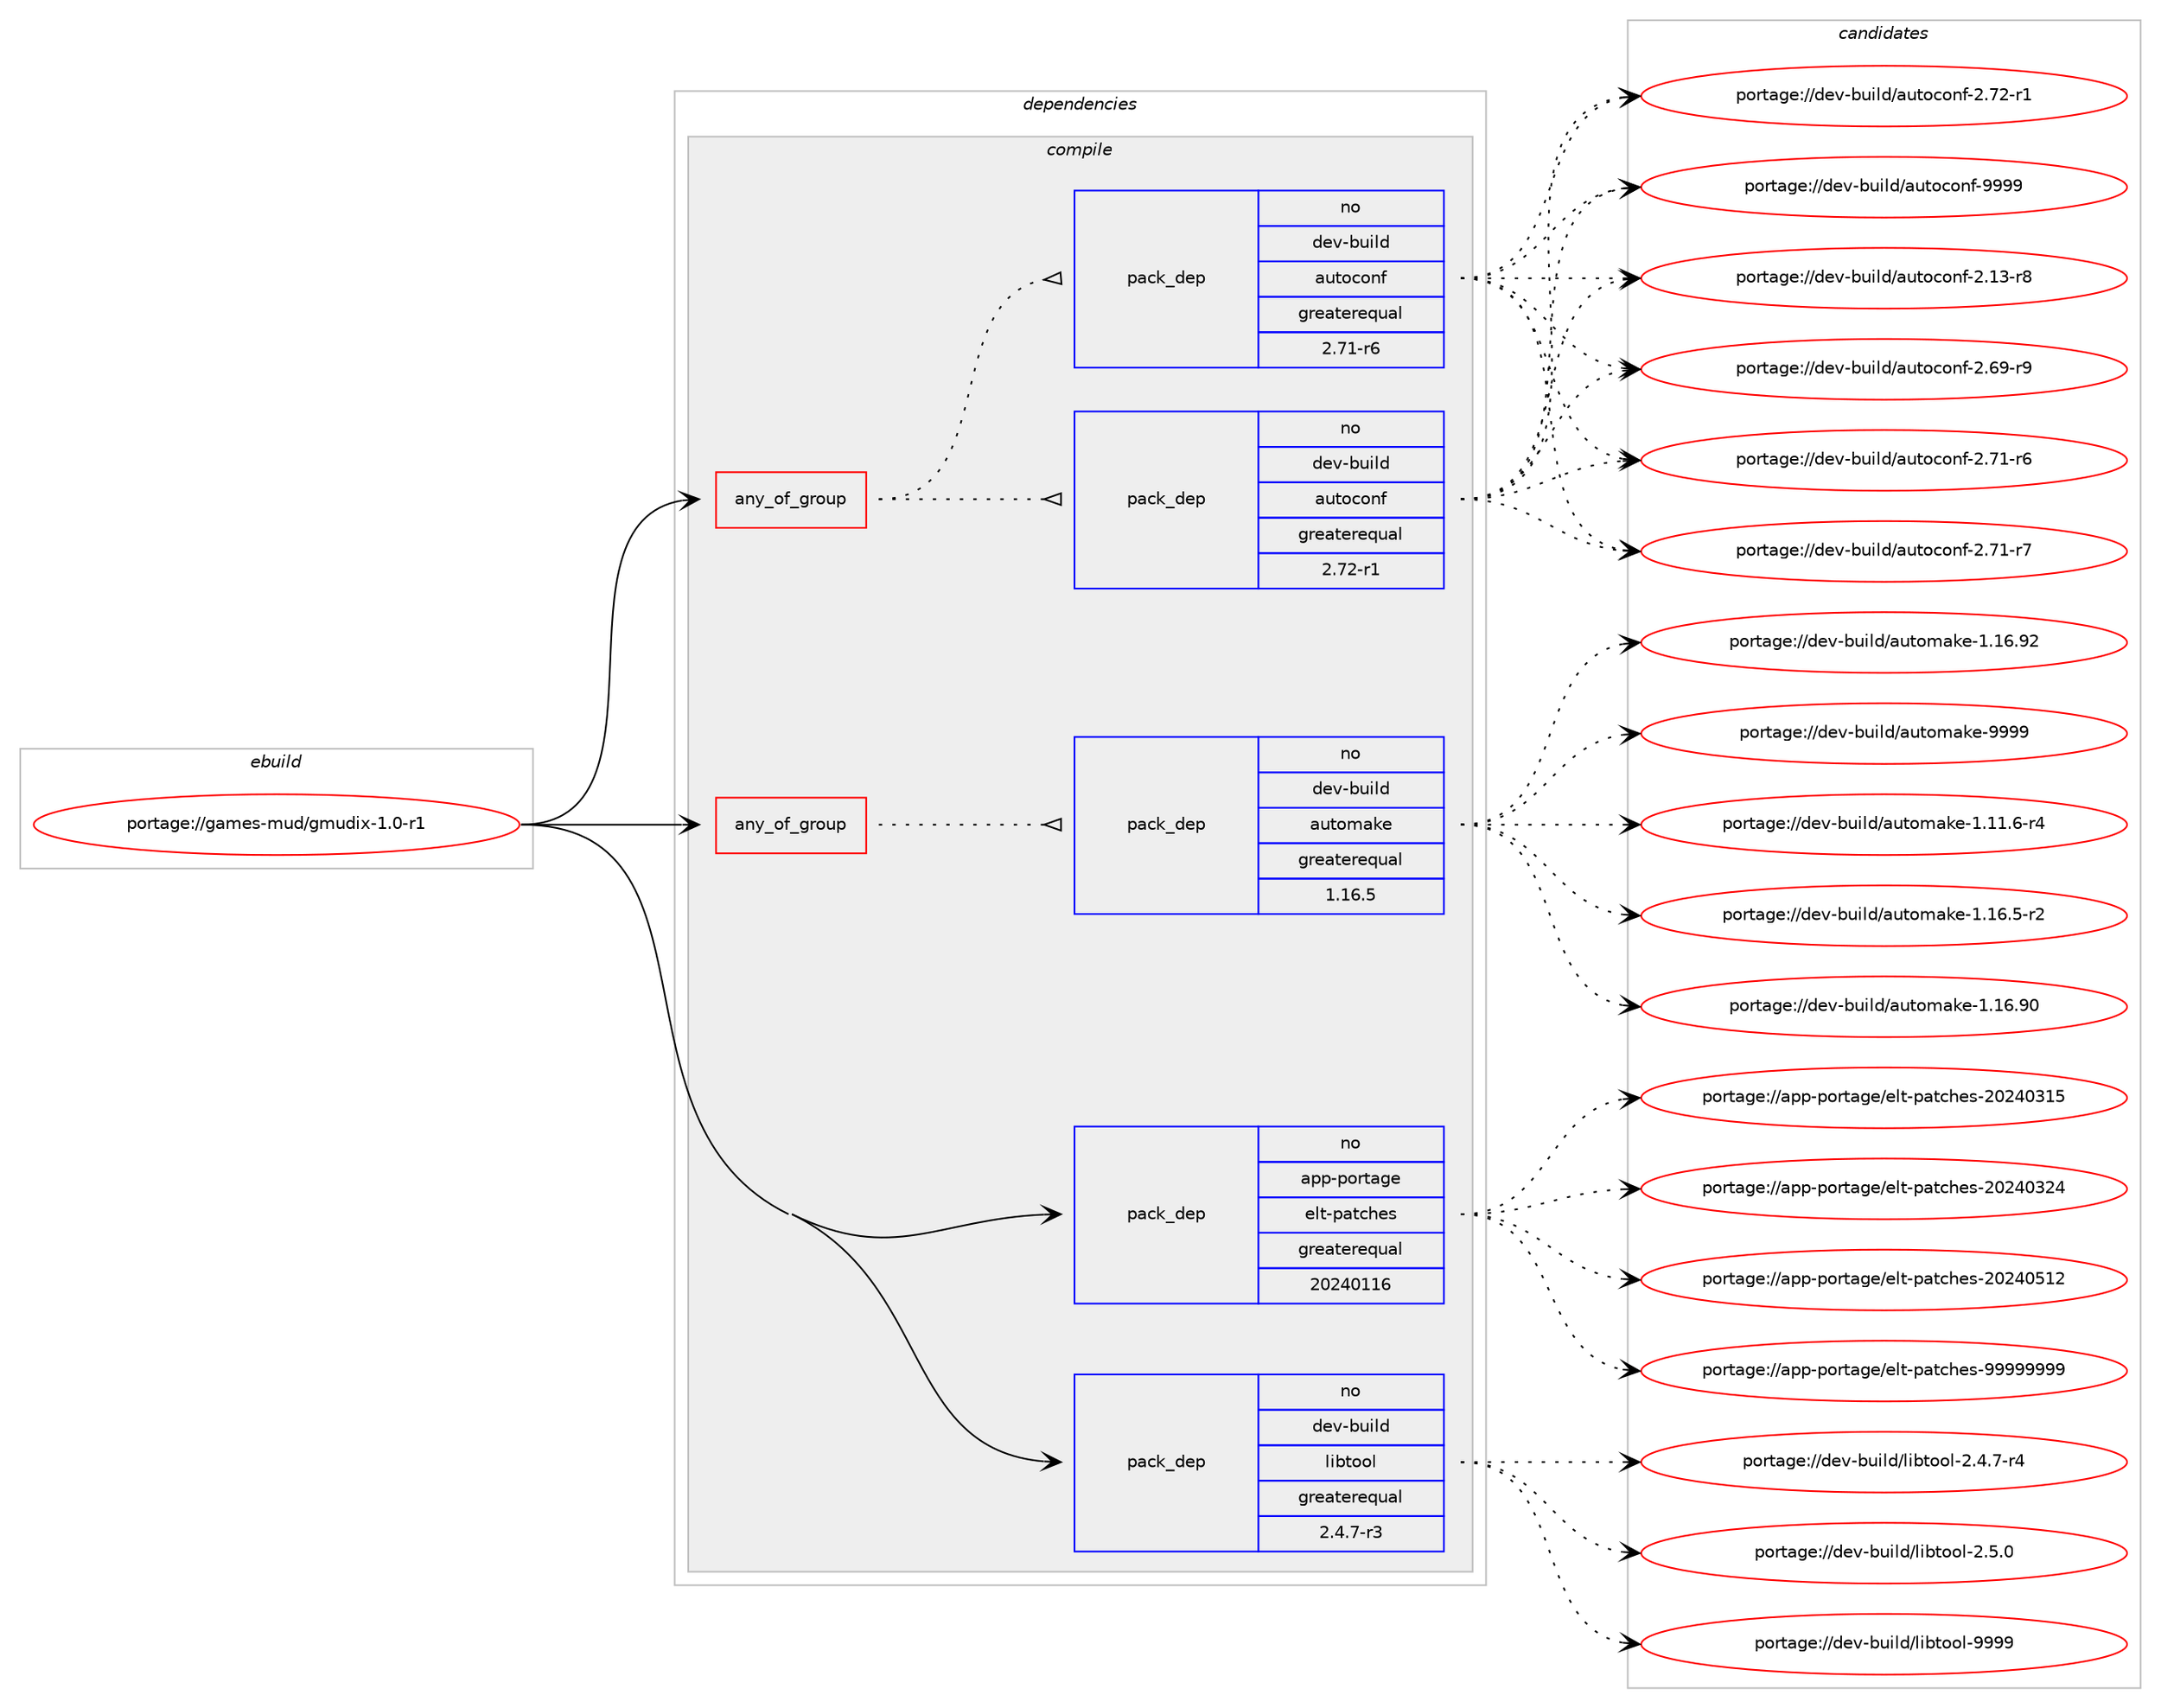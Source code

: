 digraph prolog {

# *************
# Graph options
# *************

newrank=true;
concentrate=true;
compound=true;
graph [rankdir=LR,fontname=Helvetica,fontsize=10,ranksep=1.5];#, ranksep=2.5, nodesep=0.2];
edge  [arrowhead=vee];
node  [fontname=Helvetica,fontsize=10];

# **********
# The ebuild
# **********

subgraph cluster_leftcol {
color=gray;
rank=same;
label=<<i>ebuild</i>>;
id [label="portage://games-mud/gmudix-1.0-r1", color=red, width=4, href="../games-mud/gmudix-1.0-r1.svg"];
}

# ****************
# The dependencies
# ****************

subgraph cluster_midcol {
color=gray;
label=<<i>dependencies</i>>;
subgraph cluster_compile {
fillcolor="#eeeeee";
style=filled;
label=<<i>compile</i>>;
subgraph any1337 {
dependency115914 [label=<<TABLE BORDER="0" CELLBORDER="1" CELLSPACING="0" CELLPADDING="4"><TR><TD CELLPADDING="10">any_of_group</TD></TR></TABLE>>, shape=none, color=red];subgraph pack51672 {
dependency115915 [label=<<TABLE BORDER="0" CELLBORDER="1" CELLSPACING="0" CELLPADDING="4" WIDTH="220"><TR><TD ROWSPAN="6" CELLPADDING="30">pack_dep</TD></TR><TR><TD WIDTH="110">no</TD></TR><TR><TD>dev-build</TD></TR><TR><TD>autoconf</TD></TR><TR><TD>greaterequal</TD></TR><TR><TD>2.72-r1</TD></TR></TABLE>>, shape=none, color=blue];
}
dependency115914:e -> dependency115915:w [weight=20,style="dotted",arrowhead="oinv"];
subgraph pack51673 {
dependency115916 [label=<<TABLE BORDER="0" CELLBORDER="1" CELLSPACING="0" CELLPADDING="4" WIDTH="220"><TR><TD ROWSPAN="6" CELLPADDING="30">pack_dep</TD></TR><TR><TD WIDTH="110">no</TD></TR><TR><TD>dev-build</TD></TR><TR><TD>autoconf</TD></TR><TR><TD>greaterequal</TD></TR><TR><TD>2.71-r6</TD></TR></TABLE>>, shape=none, color=blue];
}
dependency115914:e -> dependency115916:w [weight=20,style="dotted",arrowhead="oinv"];
}
id:e -> dependency115914:w [weight=20,style="solid",arrowhead="vee"];
subgraph any1338 {
dependency115917 [label=<<TABLE BORDER="0" CELLBORDER="1" CELLSPACING="0" CELLPADDING="4"><TR><TD CELLPADDING="10">any_of_group</TD></TR></TABLE>>, shape=none, color=red];subgraph pack51674 {
dependency115918 [label=<<TABLE BORDER="0" CELLBORDER="1" CELLSPACING="0" CELLPADDING="4" WIDTH="220"><TR><TD ROWSPAN="6" CELLPADDING="30">pack_dep</TD></TR><TR><TD WIDTH="110">no</TD></TR><TR><TD>dev-build</TD></TR><TR><TD>automake</TD></TR><TR><TD>greaterequal</TD></TR><TR><TD>1.16.5</TD></TR></TABLE>>, shape=none, color=blue];
}
dependency115917:e -> dependency115918:w [weight=20,style="dotted",arrowhead="oinv"];
}
id:e -> dependency115917:w [weight=20,style="solid",arrowhead="vee"];
subgraph pack51675 {
dependency115919 [label=<<TABLE BORDER="0" CELLBORDER="1" CELLSPACING="0" CELLPADDING="4" WIDTH="220"><TR><TD ROWSPAN="6" CELLPADDING="30">pack_dep</TD></TR><TR><TD WIDTH="110">no</TD></TR><TR><TD>app-portage</TD></TR><TR><TD>elt-patches</TD></TR><TR><TD>greaterequal</TD></TR><TR><TD>20240116</TD></TR></TABLE>>, shape=none, color=blue];
}
id:e -> dependency115919:w [weight=20,style="solid",arrowhead="vee"];
subgraph pack51676 {
dependency115920 [label=<<TABLE BORDER="0" CELLBORDER="1" CELLSPACING="0" CELLPADDING="4" WIDTH="220"><TR><TD ROWSPAN="6" CELLPADDING="30">pack_dep</TD></TR><TR><TD WIDTH="110">no</TD></TR><TR><TD>dev-build</TD></TR><TR><TD>libtool</TD></TR><TR><TD>greaterequal</TD></TR><TR><TD>2.4.7-r3</TD></TR></TABLE>>, shape=none, color=blue];
}
id:e -> dependency115920:w [weight=20,style="solid",arrowhead="vee"];
# *** BEGIN UNKNOWN DEPENDENCY TYPE (TODO) ***
# id -> package_dependency(portage://games-mud/gmudix-1.0-r1,install,no,sys-devel,gnuconfig,none,[,,],[],[])
# *** END UNKNOWN DEPENDENCY TYPE (TODO) ***

# *** BEGIN UNKNOWN DEPENDENCY TYPE (TODO) ***
# id -> package_dependency(portage://games-mud/gmudix-1.0-r1,install,no,virtual,pkgconfig,none,[,,],[],[])
# *** END UNKNOWN DEPENDENCY TYPE (TODO) ***

# *** BEGIN UNKNOWN DEPENDENCY TYPE (TODO) ***
# id -> package_dependency(portage://games-mud/gmudix-1.0-r1,install,no,x11-libs,gtk+,none,[,,],[slot(2)],[])
# *** END UNKNOWN DEPENDENCY TYPE (TODO) ***

}
subgraph cluster_compileandrun {
fillcolor="#eeeeee";
style=filled;
label=<<i>compile and run</i>>;
}
subgraph cluster_run {
fillcolor="#eeeeee";
style=filled;
label=<<i>run</i>>;
# *** BEGIN UNKNOWN DEPENDENCY TYPE (TODO) ***
# id -> package_dependency(portage://games-mud/gmudix-1.0-r1,run,no,x11-libs,gtk+,none,[,,],[slot(2)],[])
# *** END UNKNOWN DEPENDENCY TYPE (TODO) ***

}
}

# **************
# The candidates
# **************

subgraph cluster_choices {
rank=same;
color=gray;
label=<<i>candidates</i>>;

subgraph choice51672 {
color=black;
nodesep=1;
choice100101118459811710510810047971171161119911111010245504649514511456 [label="portage://dev-build/autoconf-2.13-r8", color=red, width=4,href="../dev-build/autoconf-2.13-r8.svg"];
choice100101118459811710510810047971171161119911111010245504654574511457 [label="portage://dev-build/autoconf-2.69-r9", color=red, width=4,href="../dev-build/autoconf-2.69-r9.svg"];
choice100101118459811710510810047971171161119911111010245504655494511454 [label="portage://dev-build/autoconf-2.71-r6", color=red, width=4,href="../dev-build/autoconf-2.71-r6.svg"];
choice100101118459811710510810047971171161119911111010245504655494511455 [label="portage://dev-build/autoconf-2.71-r7", color=red, width=4,href="../dev-build/autoconf-2.71-r7.svg"];
choice100101118459811710510810047971171161119911111010245504655504511449 [label="portage://dev-build/autoconf-2.72-r1", color=red, width=4,href="../dev-build/autoconf-2.72-r1.svg"];
choice10010111845981171051081004797117116111991111101024557575757 [label="portage://dev-build/autoconf-9999", color=red, width=4,href="../dev-build/autoconf-9999.svg"];
dependency115915:e -> choice100101118459811710510810047971171161119911111010245504649514511456:w [style=dotted,weight="100"];
dependency115915:e -> choice100101118459811710510810047971171161119911111010245504654574511457:w [style=dotted,weight="100"];
dependency115915:e -> choice100101118459811710510810047971171161119911111010245504655494511454:w [style=dotted,weight="100"];
dependency115915:e -> choice100101118459811710510810047971171161119911111010245504655494511455:w [style=dotted,weight="100"];
dependency115915:e -> choice100101118459811710510810047971171161119911111010245504655504511449:w [style=dotted,weight="100"];
dependency115915:e -> choice10010111845981171051081004797117116111991111101024557575757:w [style=dotted,weight="100"];
}
subgraph choice51673 {
color=black;
nodesep=1;
choice100101118459811710510810047971171161119911111010245504649514511456 [label="portage://dev-build/autoconf-2.13-r8", color=red, width=4,href="../dev-build/autoconf-2.13-r8.svg"];
choice100101118459811710510810047971171161119911111010245504654574511457 [label="portage://dev-build/autoconf-2.69-r9", color=red, width=4,href="../dev-build/autoconf-2.69-r9.svg"];
choice100101118459811710510810047971171161119911111010245504655494511454 [label="portage://dev-build/autoconf-2.71-r6", color=red, width=4,href="../dev-build/autoconf-2.71-r6.svg"];
choice100101118459811710510810047971171161119911111010245504655494511455 [label="portage://dev-build/autoconf-2.71-r7", color=red, width=4,href="../dev-build/autoconf-2.71-r7.svg"];
choice100101118459811710510810047971171161119911111010245504655504511449 [label="portage://dev-build/autoconf-2.72-r1", color=red, width=4,href="../dev-build/autoconf-2.72-r1.svg"];
choice10010111845981171051081004797117116111991111101024557575757 [label="portage://dev-build/autoconf-9999", color=red, width=4,href="../dev-build/autoconf-9999.svg"];
dependency115916:e -> choice100101118459811710510810047971171161119911111010245504649514511456:w [style=dotted,weight="100"];
dependency115916:e -> choice100101118459811710510810047971171161119911111010245504654574511457:w [style=dotted,weight="100"];
dependency115916:e -> choice100101118459811710510810047971171161119911111010245504655494511454:w [style=dotted,weight="100"];
dependency115916:e -> choice100101118459811710510810047971171161119911111010245504655494511455:w [style=dotted,weight="100"];
dependency115916:e -> choice100101118459811710510810047971171161119911111010245504655504511449:w [style=dotted,weight="100"];
dependency115916:e -> choice10010111845981171051081004797117116111991111101024557575757:w [style=dotted,weight="100"];
}
subgraph choice51674 {
color=black;
nodesep=1;
choice1001011184598117105108100479711711611110997107101454946494946544511452 [label="portage://dev-build/automake-1.11.6-r4", color=red, width=4,href="../dev-build/automake-1.11.6-r4.svg"];
choice1001011184598117105108100479711711611110997107101454946495446534511450 [label="portage://dev-build/automake-1.16.5-r2", color=red, width=4,href="../dev-build/automake-1.16.5-r2.svg"];
choice10010111845981171051081004797117116111109971071014549464954465748 [label="portage://dev-build/automake-1.16.90", color=red, width=4,href="../dev-build/automake-1.16.90.svg"];
choice10010111845981171051081004797117116111109971071014549464954465750 [label="portage://dev-build/automake-1.16.92", color=red, width=4,href="../dev-build/automake-1.16.92.svg"];
choice10010111845981171051081004797117116111109971071014557575757 [label="portage://dev-build/automake-9999", color=red, width=4,href="../dev-build/automake-9999.svg"];
dependency115918:e -> choice1001011184598117105108100479711711611110997107101454946494946544511452:w [style=dotted,weight="100"];
dependency115918:e -> choice1001011184598117105108100479711711611110997107101454946495446534511450:w [style=dotted,weight="100"];
dependency115918:e -> choice10010111845981171051081004797117116111109971071014549464954465748:w [style=dotted,weight="100"];
dependency115918:e -> choice10010111845981171051081004797117116111109971071014549464954465750:w [style=dotted,weight="100"];
dependency115918:e -> choice10010111845981171051081004797117116111109971071014557575757:w [style=dotted,weight="100"];
}
subgraph choice51675 {
color=black;
nodesep=1;
choice97112112451121111141169710310147101108116451129711699104101115455048505248514953 [label="portage://app-portage/elt-patches-20240315", color=red, width=4,href="../app-portage/elt-patches-20240315.svg"];
choice97112112451121111141169710310147101108116451129711699104101115455048505248515052 [label="portage://app-portage/elt-patches-20240324", color=red, width=4,href="../app-portage/elt-patches-20240324.svg"];
choice97112112451121111141169710310147101108116451129711699104101115455048505248534950 [label="portage://app-portage/elt-patches-20240512", color=red, width=4,href="../app-portage/elt-patches-20240512.svg"];
choice97112112451121111141169710310147101108116451129711699104101115455757575757575757 [label="portage://app-portage/elt-patches-99999999", color=red, width=4,href="../app-portage/elt-patches-99999999.svg"];
dependency115919:e -> choice97112112451121111141169710310147101108116451129711699104101115455048505248514953:w [style=dotted,weight="100"];
dependency115919:e -> choice97112112451121111141169710310147101108116451129711699104101115455048505248515052:w [style=dotted,weight="100"];
dependency115919:e -> choice97112112451121111141169710310147101108116451129711699104101115455048505248534950:w [style=dotted,weight="100"];
dependency115919:e -> choice97112112451121111141169710310147101108116451129711699104101115455757575757575757:w [style=dotted,weight="100"];
}
subgraph choice51676 {
color=black;
nodesep=1;
choice100101118459811710510810047108105981161111111084550465246554511452 [label="portage://dev-build/libtool-2.4.7-r4", color=red, width=4,href="../dev-build/libtool-2.4.7-r4.svg"];
choice10010111845981171051081004710810598116111111108455046534648 [label="portage://dev-build/libtool-2.5.0", color=red, width=4,href="../dev-build/libtool-2.5.0.svg"];
choice100101118459811710510810047108105981161111111084557575757 [label="portage://dev-build/libtool-9999", color=red, width=4,href="../dev-build/libtool-9999.svg"];
dependency115920:e -> choice100101118459811710510810047108105981161111111084550465246554511452:w [style=dotted,weight="100"];
dependency115920:e -> choice10010111845981171051081004710810598116111111108455046534648:w [style=dotted,weight="100"];
dependency115920:e -> choice100101118459811710510810047108105981161111111084557575757:w [style=dotted,weight="100"];
}
}

}
